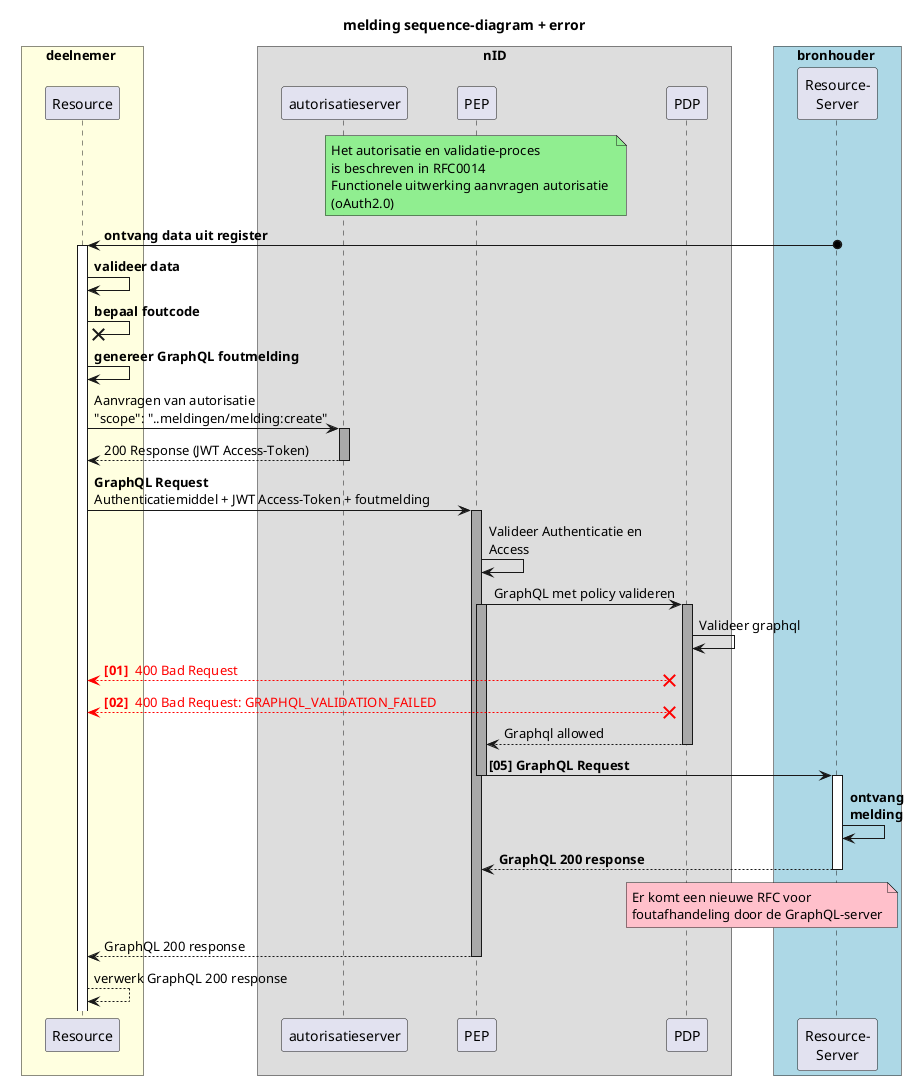 @startuml rfc008-03-foutmelden-errors
title melding sequence-diagram + error
skinparam handwritten false
skinparam participantpadding 20
skinparam boxpadding 20

box deelnemer #lightyellow
  participant "Resource" as Resource
end box

box "nID"
  participant "autorisatieserver" as AuthzServer
  participant "PEP" as PEP
  participant "PDP" as PDP
end box

box bronhouder #lightblue
  participant "Resource-\nServer" as ResServer
end box

note over PEP #lightgreen: Het autorisatie en validatie-proces \nis beschreven in RFC0014 \nFunctionele uitwerking aanvragen autorisatie \n(oAuth2.0) 


ResServer o-> Resource: <b>ontvang data uit register
activate Resource 
  Resource -> Resource: <b>valideer data
  Resource -x Resource : <b>bepaal foutcode
  Resource -> Resource: <b>genereer GraphQL foutmelding

  Resource -> AuthzServer: Aanvragen van autorisatie\n"scope": "..meldingen/melding:create" 
    activate AuthzServer #Darkgrey
        AuthzServer --> Resource --: 200 Response (JWT Access-Token) 
    deactivate AuthzServer
  Resource -> PEP: **GraphQL Request **\nAuthenticatiemiddel + JWT Access-Token + foutmelding

  activate PEP #Darkgrey

  PEP -> PEP: Valideer Authenticatie en \nAccess
  PEP -> PDP: GraphQL met policy valideren
    activate PEP #Darkgrey
      activate PDP #Darkgrey
      PDP -> PDP: Valideer graphql
        autonumber "<color:red><b>[00]"
          Resource <-[#red]-X PDP: <color:red> 400 Bad Request
          Resource <-[#red]-X PDP: <color:red> 400 Bad Request: GRAPHQL_VALIDATION_FAILED       
        autonumber stop

        PDP --> PEP: Graphql allowed
      deactivate PDP
      PEP -> ResServer: **[05] GraphQL Request**
    deactivate PEP

    activate ResServer
    ResServer -> ResServer: <b>ontvang \n<b>melding
    ResServer --> PEP: <b>GraphQL 200 response
    deactivate ResServer
    note over PDP, ResServer #pink: Er komt een nieuwe RFC voor \nfoutafhandeling door de GraphQL-server
    PEP --> Resource: GraphQL 200 response
    deactivate PEP 
    Resource --> Resource: verwerk GraphQL 200 response

  @enduml